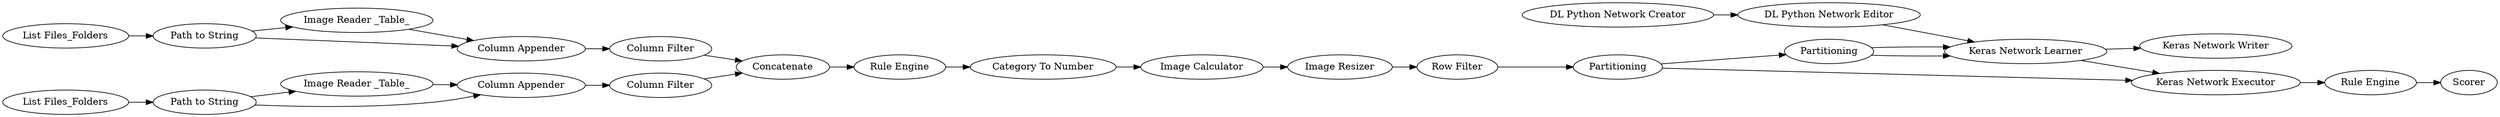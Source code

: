 digraph {
	294 [label="Rule Engine"]
	312 [label="Image Resizer"]
	314 [label="Image Calculator"]
	355 [label="Category To Number"]
	356 [label=Partitioning]
	357 [label="DL Python Network Creator"]
	358 [label="DL Python Network Editor"]
	359 [label="Keras Network Learner"]
	360 [label=Scorer]
	361 [label="Keras Network Executor"]
	362 [label="Rule Engine"]
	369 [label="Keras Network Writer"]
	371 [label=Partitioning]
	373 [label="Image Reader _Table_"]
	374 [label="List Files_Folders"]
	375 [label="List Files_Folders"]
	376 [label="Path to String"]
	377 [label="Path to String"]
	378 [label="Image Reader _Table_"]
	380 [label=Concatenate]
	381 [label="Column Appender"]
	382 [label="Column Filter"]
	383 [label="Column Appender"]
	384 [label="Column Filter"]
	385 [label="Row Filter"]
	294 -> 355
	312 -> 385
	314 -> 312
	355 -> 314
	356 -> 359
	356 -> 359
	357 -> 358
	358 -> 359
	359 -> 361
	359 -> 369
	361 -> 362
	362 -> 360
	371 -> 356
	371 -> 361
	373 -> 381
	374 -> 376
	375 -> 377
	376 -> 381
	376 -> 373
	377 -> 378
	377 -> 383
	378 -> 383
	380 -> 294
	381 -> 382
	382 -> 380
	383 -> 384
	384 -> 380
	385 -> 371
	rankdir=LR
}
